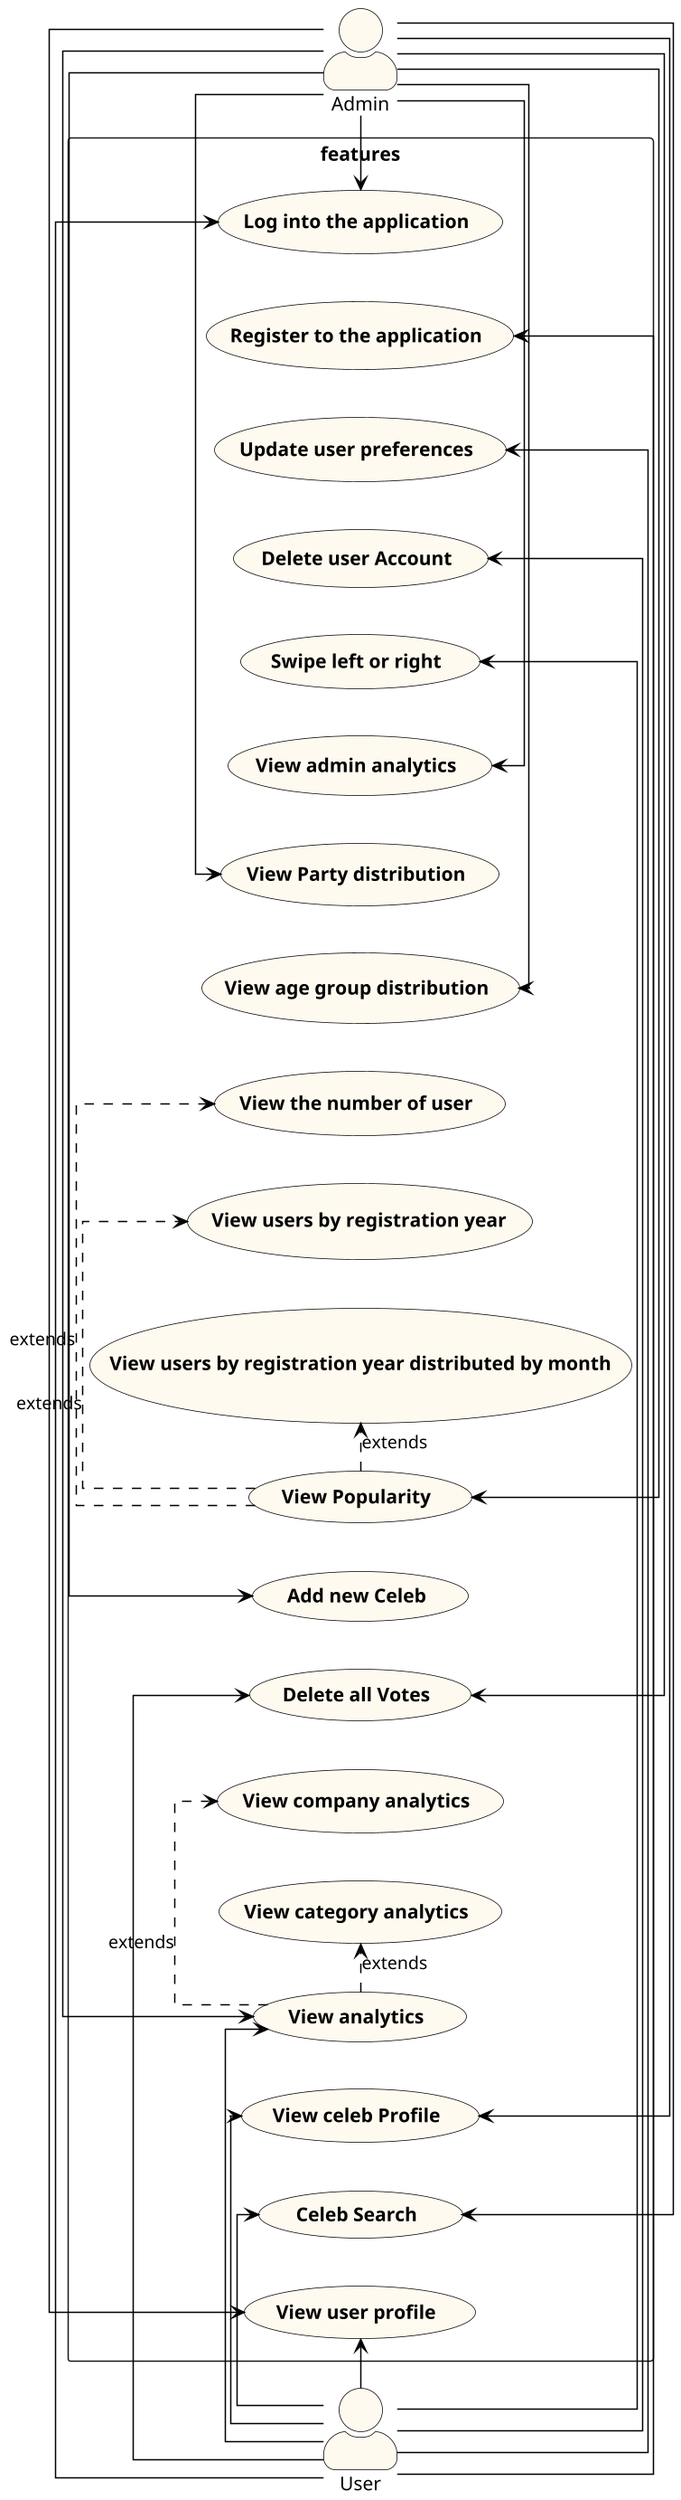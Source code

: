 @startuml
'https://plantuml.com/use-case-diagram
' make order from left to right

skinparam usecase {
    BackgroundColor FloralWhite
    BorderColor Black
    ArrowColor Black
}
' give more space to the diagram
scale 1.5
' make the arrows more visible
skinparam linetype ortho
' make the actors more visible
skinparam actor {
    BackgroundColor FloralWhite
    BorderColor Black
    ArrowColor Black
}
' make the use cases less messy and more readable
skinparam usecase {
    BackgroundColor FloralWhite
    BorderColor Black
    ArrowColor Black
    FontSize 14
    FontStyle bold
}

' make the use cases more visible
skinparam usecase {
    BackgroundColor FloralWhite
    BorderColor Black
    ArrowColor Black
}

' make the use cases less messy and more readable
skinparam usecase {
    BackgroundColor FloralWhite
    BorderColor Black
    ArrowColor Black
    FontSize 14
    FontStyle bold
}
' make the use cases less messy and more readable
skinparam usecase {
    BackgroundColor FloralWhite
    BorderColor Black
    ArrowColor Black
    FontSize 14
    FontStyle bold
}



skinparam packageStyle rectangle
skinparam actorStyle awesome


rectangle features{
'User management processes'
(Log into the application) as (Login)
(Register to the application) as (Register)
(Update user preferences) as (UpdatePref)
(Delete user Account) as (DeleteUser)

'Application features for user only'
(Swipe left or right) as (Swipe)

'Application features for admin only'
(View admin analytics) as (AdminAnalyticsMenu)
(View Party distribution) as (PartyDistribution)
(View age group distribution) as (AgeGroupDistribution)
(View Popularity) as (Popularity)
(View the number of user) as (UserCount)
(View users by registration year) as (RegistrationYearCount)
(View users by registration year distributed by month) as (RegistrationYearCountDistribution)
(Add new Celeb) as (AddCeleb)
left to right direction
'Application features for both admin and user'
(Delete all Votes) as (DeleteVotes)
(View analytics) as (Analytics)
(View celeb Profile) as (ViewCelebProfile)
(Celeb Search) as (Search)
(View company analytics) as (CompanyAnalytics)
(View category analytics) as (CategoryAnalytics)
(View user profile) as (ViewProfile)
}

'User only'
User -> (Login)
User -> (Register)
User -> (UpdatePref)
User -> (DeleteUser)
User -> (Swipe)

'Admin Only'
Admin -> (Login)
Admin -> (AdminAnalyticsMenu)
Admin -> (PartyDistribution)
Admin -> (AgeGroupDistribution)
Admin -> (Popularity)
(Popularity) .> (UserCount):extends
(Popularity) .> (RegistrationYearCount):extends
(Popularity) .> (RegistrationYearCountDistribution):extends
Admin -> (AddCeleb)

'Admin and user'
User -> (DeleteVotes)
Admin -> (DeleteVotes)
User -> (Analytics)
Admin -> (Analytics)
(Analytics) .> (CompanyAnalytics): extends
(Analytics) .> (CategoryAnalytics): extends
User -> (ViewCelebProfile)
Admin -> (ViewCelebProfile)
User -> (Search)
Admin -> (Search)
User -> (ViewProfile)
Admin -> (ViewProfile)


@enduml